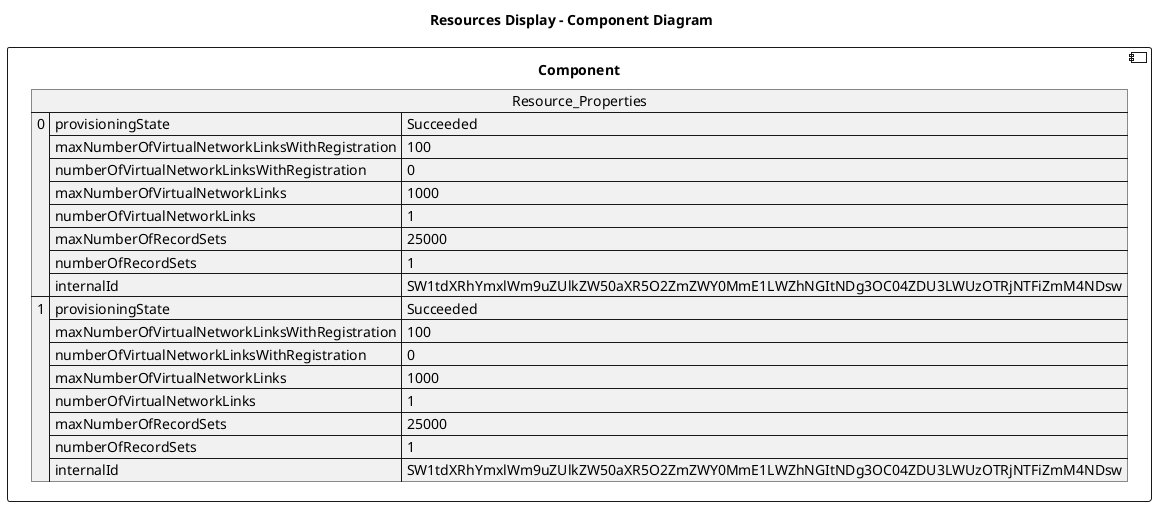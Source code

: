 @startuml

title Resources Display - Component Diagram

component Component {

json  Resource_Properties {
  "0": {
    "provisioningState": "Succeeded",
    "maxNumberOfVirtualNetworkLinksWithRegistration": 100,
    "numberOfVirtualNetworkLinksWithRegistration": 0,
    "maxNumberOfVirtualNetworkLinks": 1000,
    "numberOfVirtualNetworkLinks": 1,
    "maxNumberOfRecordSets": 25000,
    "numberOfRecordSets": 1,
    "internalId": "SW1tdXRhYmxlWm9uZUlkZW50aXR5O2ZmZWY0MmE1LWZhNGItNDg3OC04ZDU3LWUzOTRjNTFiZmM4NDsw"
  },
  "1": {
    "provisioningState": "Succeeded",
    "maxNumberOfVirtualNetworkLinksWithRegistration": 100,
    "numberOfVirtualNetworkLinksWithRegistration": 0,
    "maxNumberOfVirtualNetworkLinks": 1000,
    "numberOfVirtualNetworkLinks": 1,
    "maxNumberOfRecordSets": 25000,
    "numberOfRecordSets": 1,
    "internalId": "SW1tdXRhYmxlWm9uZUlkZW50aXR5O2ZmZWY0MmE1LWZhNGItNDg3OC04ZDU3LWUzOTRjNTFiZmM4NDsw"
  }
}
}
@enduml

